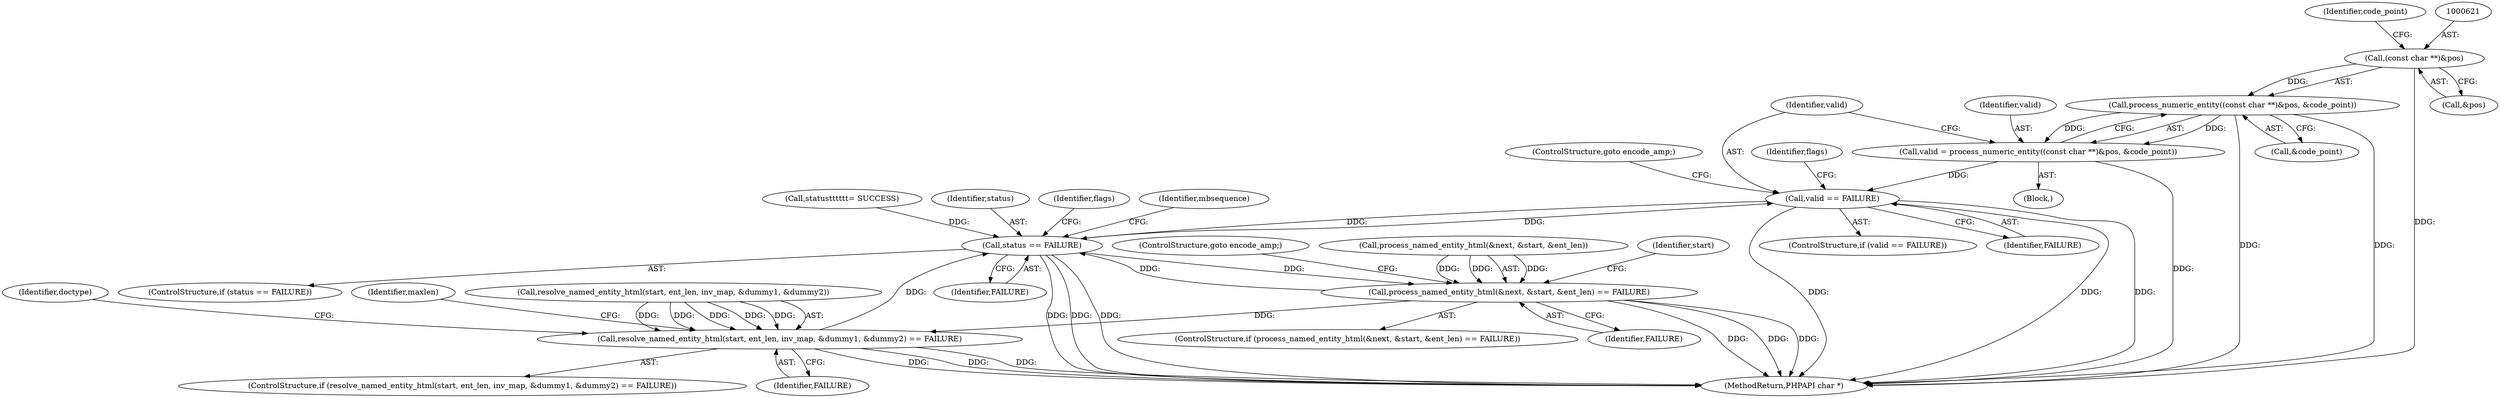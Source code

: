 digraph "0_php-src_0da8b8b801f9276359262f1ef8274c7812d3dfda?w=1_5@pointer" {
"1000620" [label="(Call,(const char **)&pos)"];
"1000619" [label="(Call,process_numeric_entity((const char **)&pos, &code_point))"];
"1000617" [label="(Call,valid = process_numeric_entity((const char **)&pos, &code_point))"];
"1000627" [label="(Call,valid == FAILURE)"];
"1000330" [label="(Call,status == FAILURE)"];
"1000668" [label="(Call,process_named_entity_html(&next, &start, &ent_len) == FAILURE)"];
"1000679" [label="(Call,resolve_named_entity_html(start, ent_len, inv_map, &dummy1, &dummy2) == FAILURE)"];
"1000688" [label="(Identifier,FAILURE)"];
"1000330" [label="(Call,status == FAILURE)"];
"1000678" [label="(ControlStructure,if (resolve_named_entity_html(start, ent_len, inv_map, &dummy1, &dummy2) == FAILURE))"];
"1000627" [label="(Call,valid == FAILURE)"];
"1000694" [label="(Identifier,doctype)"];
"1000667" [label="(ControlStructure,if (process_named_entity_html(&next, &start, &ent_len) == FAILURE))"];
"1000617" [label="(Call,valid = process_numeric_entity((const char **)&pos, &code_point))"];
"1000679" [label="(Call,resolve_named_entity_html(start, ent_len, inv_map, &dummy1, &dummy2) == FAILURE)"];
"1000630" [label="(ControlStructure,goto encode_amp;)"];
"1000603" [label="(Block,)"];
"1000296" [label="(Call,status\t\t\t\t\t\t= SUCCESS)"];
"1000668" [label="(Call,process_named_entity_html(&next, &start, &ent_len) == FAILURE)"];
"1000626" [label="(ControlStructure,if (valid == FAILURE))"];
"1000331" [label="(Identifier,status)"];
"1000618" [label="(Identifier,valid)"];
"1000677" [label="(ControlStructure,goto encode_amp;)"];
"1000728" [label="(Identifier,maxlen)"];
"1000633" [label="(Identifier,flags)"];
"1000625" [label="(Identifier,code_point)"];
"1000620" [label="(Call,(const char **)&pos)"];
"1000669" [label="(Call,process_named_entity_html(&next, &start, &ent_len))"];
"1000329" [label="(ControlStructure,if (status == FAILURE))"];
"1000624" [label="(Call,&code_point)"];
"1000336" [label="(Identifier,flags)"];
"1000628" [label="(Identifier,valid)"];
"1000676" [label="(Identifier,FAILURE)"];
"1000629" [label="(Identifier,FAILURE)"];
"1000619" [label="(Call,process_numeric_entity((const char **)&pos, &code_point))"];
"1000622" [label="(Call,&pos)"];
"1000370" [label="(Identifier,mbsequence)"];
"1000680" [label="(Call,resolve_named_entity_html(start, ent_len, inv_map, &dummy1, &dummy2))"];
"1000791" [label="(MethodReturn,PHPAPI char *)"];
"1000332" [label="(Identifier,FAILURE)"];
"1000681" [label="(Identifier,start)"];
"1000620" -> "1000619"  [label="AST: "];
"1000620" -> "1000622"  [label="CFG: "];
"1000621" -> "1000620"  [label="AST: "];
"1000622" -> "1000620"  [label="AST: "];
"1000625" -> "1000620"  [label="CFG: "];
"1000620" -> "1000791"  [label="DDG: "];
"1000620" -> "1000619"  [label="DDG: "];
"1000619" -> "1000617"  [label="AST: "];
"1000619" -> "1000624"  [label="CFG: "];
"1000624" -> "1000619"  [label="AST: "];
"1000617" -> "1000619"  [label="CFG: "];
"1000619" -> "1000791"  [label="DDG: "];
"1000619" -> "1000791"  [label="DDG: "];
"1000619" -> "1000617"  [label="DDG: "];
"1000619" -> "1000617"  [label="DDG: "];
"1000617" -> "1000603"  [label="AST: "];
"1000618" -> "1000617"  [label="AST: "];
"1000628" -> "1000617"  [label="CFG: "];
"1000617" -> "1000791"  [label="DDG: "];
"1000617" -> "1000627"  [label="DDG: "];
"1000627" -> "1000626"  [label="AST: "];
"1000627" -> "1000629"  [label="CFG: "];
"1000628" -> "1000627"  [label="AST: "];
"1000629" -> "1000627"  [label="AST: "];
"1000630" -> "1000627"  [label="CFG: "];
"1000633" -> "1000627"  [label="CFG: "];
"1000627" -> "1000791"  [label="DDG: "];
"1000627" -> "1000791"  [label="DDG: "];
"1000627" -> "1000791"  [label="DDG: "];
"1000627" -> "1000330"  [label="DDG: "];
"1000330" -> "1000627"  [label="DDG: "];
"1000330" -> "1000329"  [label="AST: "];
"1000330" -> "1000332"  [label="CFG: "];
"1000331" -> "1000330"  [label="AST: "];
"1000332" -> "1000330"  [label="AST: "];
"1000336" -> "1000330"  [label="CFG: "];
"1000370" -> "1000330"  [label="CFG: "];
"1000330" -> "1000791"  [label="DDG: "];
"1000330" -> "1000791"  [label="DDG: "];
"1000330" -> "1000791"  [label="DDG: "];
"1000296" -> "1000330"  [label="DDG: "];
"1000668" -> "1000330"  [label="DDG: "];
"1000679" -> "1000330"  [label="DDG: "];
"1000330" -> "1000668"  [label="DDG: "];
"1000668" -> "1000667"  [label="AST: "];
"1000668" -> "1000676"  [label="CFG: "];
"1000669" -> "1000668"  [label="AST: "];
"1000676" -> "1000668"  [label="AST: "];
"1000677" -> "1000668"  [label="CFG: "];
"1000681" -> "1000668"  [label="CFG: "];
"1000668" -> "1000791"  [label="DDG: "];
"1000668" -> "1000791"  [label="DDG: "];
"1000668" -> "1000791"  [label="DDG: "];
"1000669" -> "1000668"  [label="DDG: "];
"1000669" -> "1000668"  [label="DDG: "];
"1000669" -> "1000668"  [label="DDG: "];
"1000668" -> "1000679"  [label="DDG: "];
"1000679" -> "1000678"  [label="AST: "];
"1000679" -> "1000688"  [label="CFG: "];
"1000680" -> "1000679"  [label="AST: "];
"1000688" -> "1000679"  [label="AST: "];
"1000694" -> "1000679"  [label="CFG: "];
"1000728" -> "1000679"  [label="CFG: "];
"1000679" -> "1000791"  [label="DDG: "];
"1000679" -> "1000791"  [label="DDG: "];
"1000679" -> "1000791"  [label="DDG: "];
"1000680" -> "1000679"  [label="DDG: "];
"1000680" -> "1000679"  [label="DDG: "];
"1000680" -> "1000679"  [label="DDG: "];
"1000680" -> "1000679"  [label="DDG: "];
"1000680" -> "1000679"  [label="DDG: "];
}

